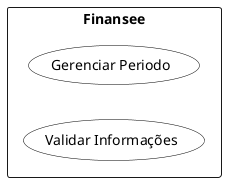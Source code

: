 @startuml

left to right direction

skinparam ActorBorderColor black
skinparam ActorBackgroundColor white
skinparam UsecaseBackgroundColor white
skinparam UsecaseBorderColor black
skinparam ArrowColor black

rectangle "Finansee"{
    (Gerenciar Periodo) as gerenciar_periodo
    (Validar Informações) as validar_informacoes
}


@enduml